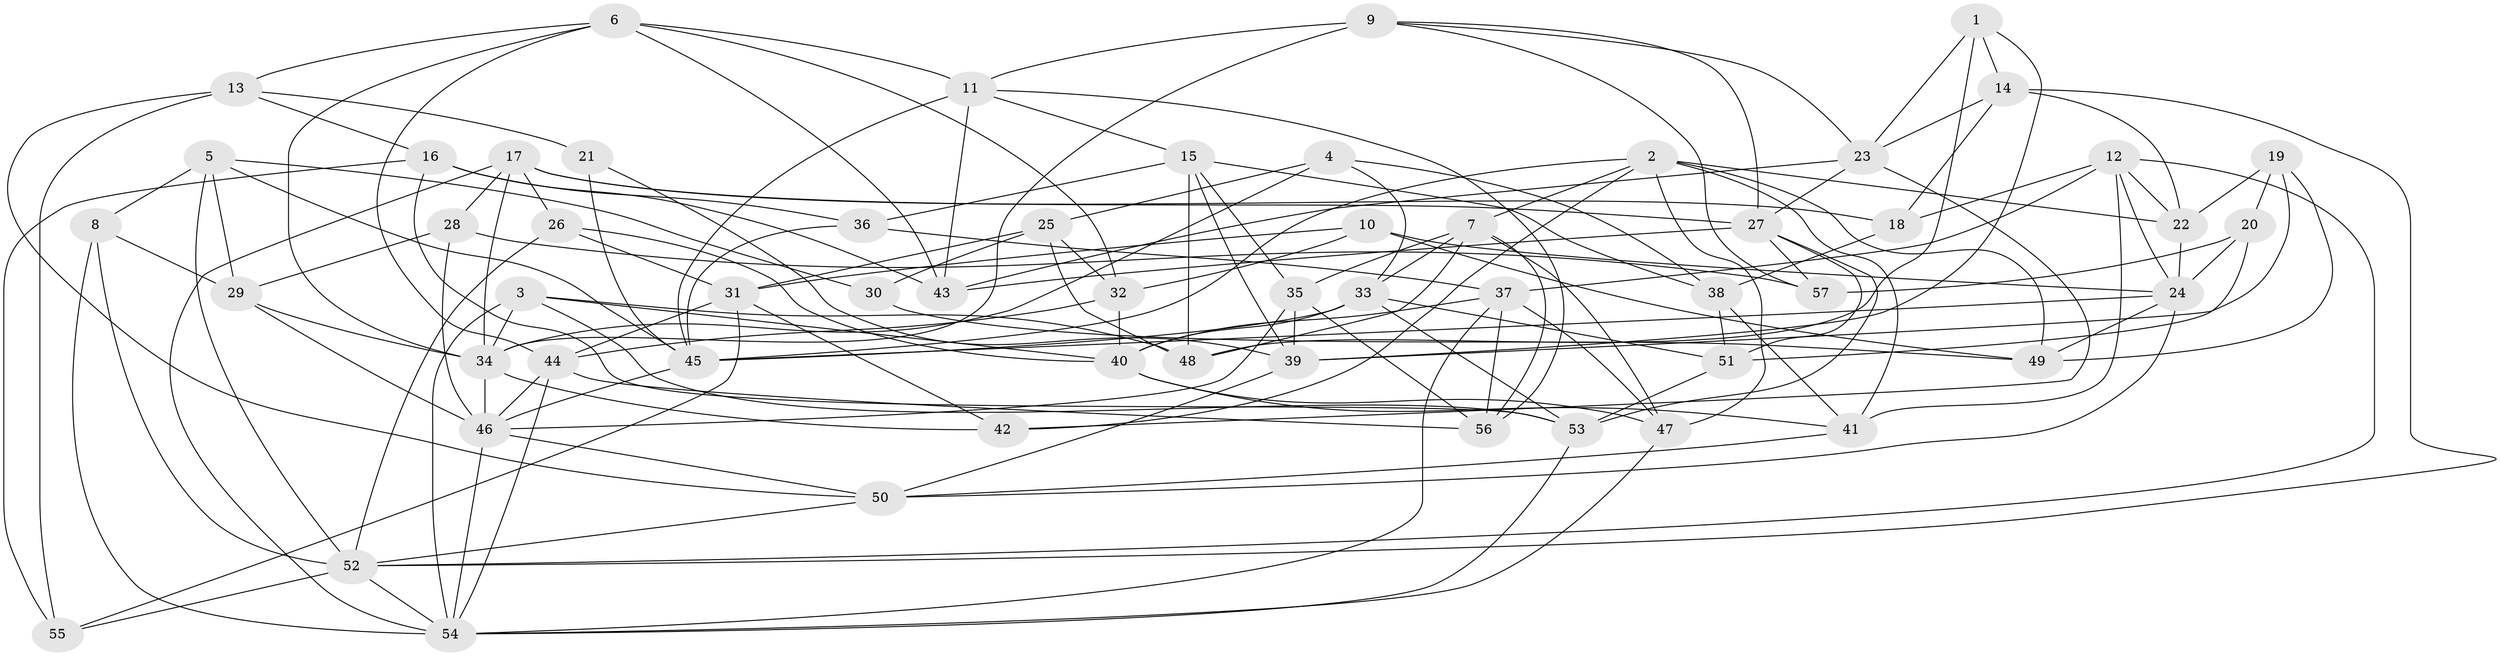 // original degree distribution, {4: 1.0}
// Generated by graph-tools (version 1.1) at 2025/38/03/04/25 23:38:14]
// undirected, 57 vertices, 153 edges
graph export_dot {
  node [color=gray90,style=filled];
  1;
  2;
  3;
  4;
  5;
  6;
  7;
  8;
  9;
  10;
  11;
  12;
  13;
  14;
  15;
  16;
  17;
  18;
  19;
  20;
  21;
  22;
  23;
  24;
  25;
  26;
  27;
  28;
  29;
  30;
  31;
  32;
  33;
  34;
  35;
  36;
  37;
  38;
  39;
  40;
  41;
  42;
  43;
  44;
  45;
  46;
  47;
  48;
  49;
  50;
  51;
  52;
  53;
  54;
  55;
  56;
  57;
  1 -- 14 [weight=1.0];
  1 -- 23 [weight=1.0];
  1 -- 39 [weight=1.0];
  1 -- 48 [weight=1.0];
  2 -- 7 [weight=1.0];
  2 -- 22 [weight=1.0];
  2 -- 41 [weight=1.0];
  2 -- 42 [weight=1.0];
  2 -- 45 [weight=1.0];
  2 -- 47 [weight=1.0];
  2 -- 49 [weight=2.0];
  3 -- 34 [weight=1.0];
  3 -- 40 [weight=1.0];
  3 -- 48 [weight=1.0];
  3 -- 53 [weight=1.0];
  3 -- 54 [weight=2.0];
  4 -- 25 [weight=1.0];
  4 -- 33 [weight=1.0];
  4 -- 34 [weight=1.0];
  4 -- 38 [weight=1.0];
  5 -- 8 [weight=1.0];
  5 -- 29 [weight=1.0];
  5 -- 30 [weight=2.0];
  5 -- 45 [weight=1.0];
  5 -- 52 [weight=1.0];
  6 -- 11 [weight=1.0];
  6 -- 13 [weight=1.0];
  6 -- 32 [weight=1.0];
  6 -- 34 [weight=1.0];
  6 -- 43 [weight=1.0];
  6 -- 44 [weight=1.0];
  7 -- 33 [weight=1.0];
  7 -- 35 [weight=1.0];
  7 -- 47 [weight=1.0];
  7 -- 48 [weight=1.0];
  7 -- 56 [weight=1.0];
  8 -- 29 [weight=1.0];
  8 -- 52 [weight=1.0];
  8 -- 54 [weight=1.0];
  9 -- 11 [weight=1.0];
  9 -- 23 [weight=1.0];
  9 -- 27 [weight=1.0];
  9 -- 34 [weight=2.0];
  9 -- 57 [weight=1.0];
  10 -- 24 [weight=2.0];
  10 -- 31 [weight=1.0];
  10 -- 32 [weight=2.0];
  10 -- 49 [weight=1.0];
  11 -- 15 [weight=1.0];
  11 -- 43 [weight=1.0];
  11 -- 45 [weight=1.0];
  11 -- 56 [weight=1.0];
  12 -- 18 [weight=1.0];
  12 -- 22 [weight=1.0];
  12 -- 24 [weight=1.0];
  12 -- 37 [weight=1.0];
  12 -- 41 [weight=1.0];
  12 -- 52 [weight=1.0];
  13 -- 16 [weight=1.0];
  13 -- 21 [weight=2.0];
  13 -- 50 [weight=1.0];
  13 -- 55 [weight=1.0];
  14 -- 18 [weight=1.0];
  14 -- 22 [weight=2.0];
  14 -- 23 [weight=1.0];
  14 -- 52 [weight=1.0];
  15 -- 35 [weight=1.0];
  15 -- 36 [weight=1.0];
  15 -- 38 [weight=1.0];
  15 -- 39 [weight=1.0];
  15 -- 48 [weight=1.0];
  16 -- 36 [weight=1.0];
  16 -- 43 [weight=2.0];
  16 -- 53 [weight=1.0];
  16 -- 55 [weight=1.0];
  17 -- 18 [weight=1.0];
  17 -- 26 [weight=1.0];
  17 -- 27 [weight=1.0];
  17 -- 28 [weight=1.0];
  17 -- 34 [weight=1.0];
  17 -- 54 [weight=1.0];
  18 -- 38 [weight=1.0];
  19 -- 20 [weight=1.0];
  19 -- 22 [weight=1.0];
  19 -- 39 [weight=1.0];
  19 -- 49 [weight=1.0];
  20 -- 24 [weight=1.0];
  20 -- 51 [weight=2.0];
  20 -- 57 [weight=2.0];
  21 -- 39 [weight=1.0];
  21 -- 45 [weight=1.0];
  22 -- 24 [weight=1.0];
  23 -- 27 [weight=1.0];
  23 -- 42 [weight=1.0];
  23 -- 43 [weight=1.0];
  24 -- 45 [weight=1.0];
  24 -- 49 [weight=1.0];
  24 -- 50 [weight=1.0];
  25 -- 30 [weight=1.0];
  25 -- 31 [weight=1.0];
  25 -- 32 [weight=1.0];
  25 -- 48 [weight=2.0];
  26 -- 31 [weight=1.0];
  26 -- 40 [weight=1.0];
  26 -- 52 [weight=1.0];
  27 -- 43 [weight=1.0];
  27 -- 51 [weight=1.0];
  27 -- 53 [weight=1.0];
  27 -- 57 [weight=2.0];
  28 -- 29 [weight=1.0];
  28 -- 46 [weight=1.0];
  28 -- 57 [weight=1.0];
  29 -- 34 [weight=2.0];
  29 -- 46 [weight=1.0];
  30 -- 49 [weight=1.0];
  31 -- 42 [weight=1.0];
  31 -- 44 [weight=1.0];
  31 -- 55 [weight=1.0];
  32 -- 40 [weight=1.0];
  32 -- 44 [weight=1.0];
  33 -- 40 [weight=1.0];
  33 -- 45 [weight=1.0];
  33 -- 51 [weight=1.0];
  33 -- 53 [weight=1.0];
  34 -- 42 [weight=1.0];
  34 -- 46 [weight=1.0];
  35 -- 39 [weight=1.0];
  35 -- 46 [weight=1.0];
  35 -- 56 [weight=2.0];
  36 -- 37 [weight=1.0];
  36 -- 45 [weight=1.0];
  37 -- 40 [weight=1.0];
  37 -- 47 [weight=1.0];
  37 -- 54 [weight=1.0];
  37 -- 56 [weight=1.0];
  38 -- 41 [weight=2.0];
  38 -- 51 [weight=1.0];
  39 -- 50 [weight=1.0];
  40 -- 41 [weight=1.0];
  40 -- 47 [weight=2.0];
  41 -- 50 [weight=1.0];
  44 -- 46 [weight=1.0];
  44 -- 54 [weight=1.0];
  44 -- 56 [weight=1.0];
  45 -- 46 [weight=1.0];
  46 -- 50 [weight=1.0];
  46 -- 54 [weight=1.0];
  47 -- 54 [weight=1.0];
  50 -- 52 [weight=1.0];
  51 -- 53 [weight=1.0];
  52 -- 54 [weight=1.0];
  52 -- 55 [weight=1.0];
  53 -- 54 [weight=1.0];
}
